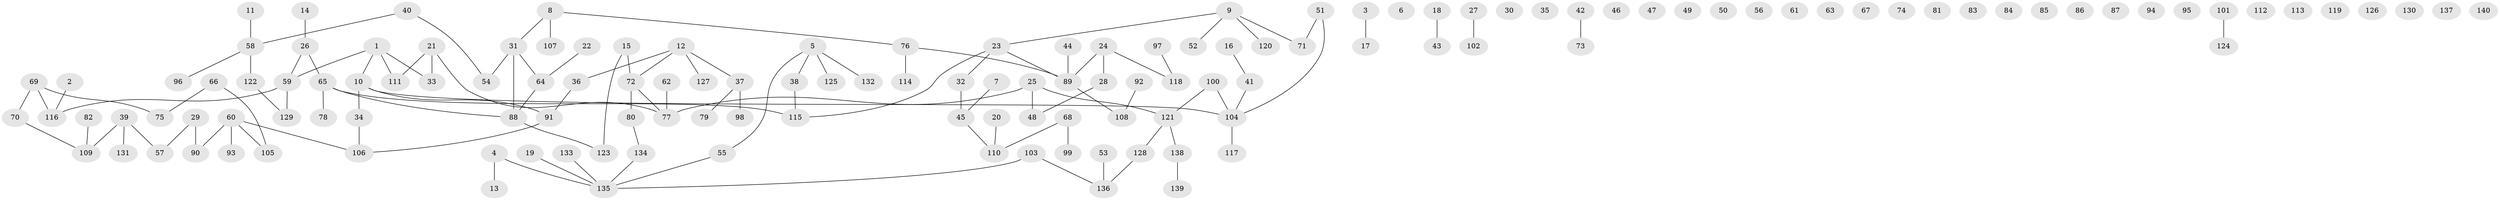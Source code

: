 // coarse degree distribution, {3: 0.1414141414141414, 1: 0.21212121212121213, 0: 0.32323232323232326, 4: 0.04040404040404041, 2: 0.23232323232323232, 6: 0.020202020202020204, 7: 0.010101010101010102, 5: 0.020202020202020204}
// Generated by graph-tools (version 1.1) at 2025/23/03/03/25 07:23:28]
// undirected, 140 vertices, 121 edges
graph export_dot {
graph [start="1"]
  node [color=gray90,style=filled];
  1;
  2;
  3;
  4;
  5;
  6;
  7;
  8;
  9;
  10;
  11;
  12;
  13;
  14;
  15;
  16;
  17;
  18;
  19;
  20;
  21;
  22;
  23;
  24;
  25;
  26;
  27;
  28;
  29;
  30;
  31;
  32;
  33;
  34;
  35;
  36;
  37;
  38;
  39;
  40;
  41;
  42;
  43;
  44;
  45;
  46;
  47;
  48;
  49;
  50;
  51;
  52;
  53;
  54;
  55;
  56;
  57;
  58;
  59;
  60;
  61;
  62;
  63;
  64;
  65;
  66;
  67;
  68;
  69;
  70;
  71;
  72;
  73;
  74;
  75;
  76;
  77;
  78;
  79;
  80;
  81;
  82;
  83;
  84;
  85;
  86;
  87;
  88;
  89;
  90;
  91;
  92;
  93;
  94;
  95;
  96;
  97;
  98;
  99;
  100;
  101;
  102;
  103;
  104;
  105;
  106;
  107;
  108;
  109;
  110;
  111;
  112;
  113;
  114;
  115;
  116;
  117;
  118;
  119;
  120;
  121;
  122;
  123;
  124;
  125;
  126;
  127;
  128;
  129;
  130;
  131;
  132;
  133;
  134;
  135;
  136;
  137;
  138;
  139;
  140;
  1 -- 10;
  1 -- 33;
  1 -- 59;
  1 -- 111;
  2 -- 116;
  3 -- 17;
  4 -- 13;
  4 -- 135;
  5 -- 38;
  5 -- 55;
  5 -- 125;
  5 -- 132;
  7 -- 45;
  8 -- 31;
  8 -- 76;
  8 -- 107;
  9 -- 23;
  9 -- 52;
  9 -- 71;
  9 -- 120;
  10 -- 34;
  10 -- 91;
  10 -- 104;
  11 -- 58;
  12 -- 36;
  12 -- 37;
  12 -- 72;
  12 -- 127;
  14 -- 26;
  15 -- 72;
  15 -- 123;
  16 -- 41;
  18 -- 43;
  19 -- 135;
  20 -- 110;
  21 -- 33;
  21 -- 77;
  21 -- 111;
  22 -- 64;
  23 -- 32;
  23 -- 89;
  23 -- 115;
  24 -- 28;
  24 -- 89;
  24 -- 118;
  25 -- 48;
  25 -- 77;
  25 -- 121;
  26 -- 59;
  26 -- 65;
  27 -- 102;
  28 -- 48;
  29 -- 57;
  29 -- 90;
  31 -- 54;
  31 -- 64;
  31 -- 88;
  32 -- 45;
  34 -- 106;
  36 -- 91;
  37 -- 79;
  37 -- 98;
  38 -- 115;
  39 -- 57;
  39 -- 109;
  39 -- 131;
  40 -- 54;
  40 -- 58;
  41 -- 104;
  42 -- 73;
  44 -- 89;
  45 -- 110;
  51 -- 71;
  51 -- 104;
  53 -- 136;
  55 -- 135;
  58 -- 96;
  58 -- 122;
  59 -- 116;
  59 -- 129;
  60 -- 90;
  60 -- 93;
  60 -- 105;
  60 -- 106;
  62 -- 77;
  64 -- 88;
  65 -- 78;
  65 -- 88;
  65 -- 115;
  66 -- 75;
  66 -- 105;
  68 -- 99;
  68 -- 110;
  69 -- 70;
  69 -- 75;
  69 -- 116;
  70 -- 109;
  72 -- 77;
  72 -- 80;
  76 -- 89;
  76 -- 114;
  80 -- 134;
  82 -- 109;
  88 -- 123;
  89 -- 108;
  91 -- 106;
  92 -- 108;
  97 -- 118;
  100 -- 104;
  100 -- 121;
  101 -- 124;
  103 -- 135;
  103 -- 136;
  104 -- 117;
  121 -- 128;
  121 -- 138;
  122 -- 129;
  128 -- 136;
  133 -- 135;
  134 -- 135;
  138 -- 139;
}
